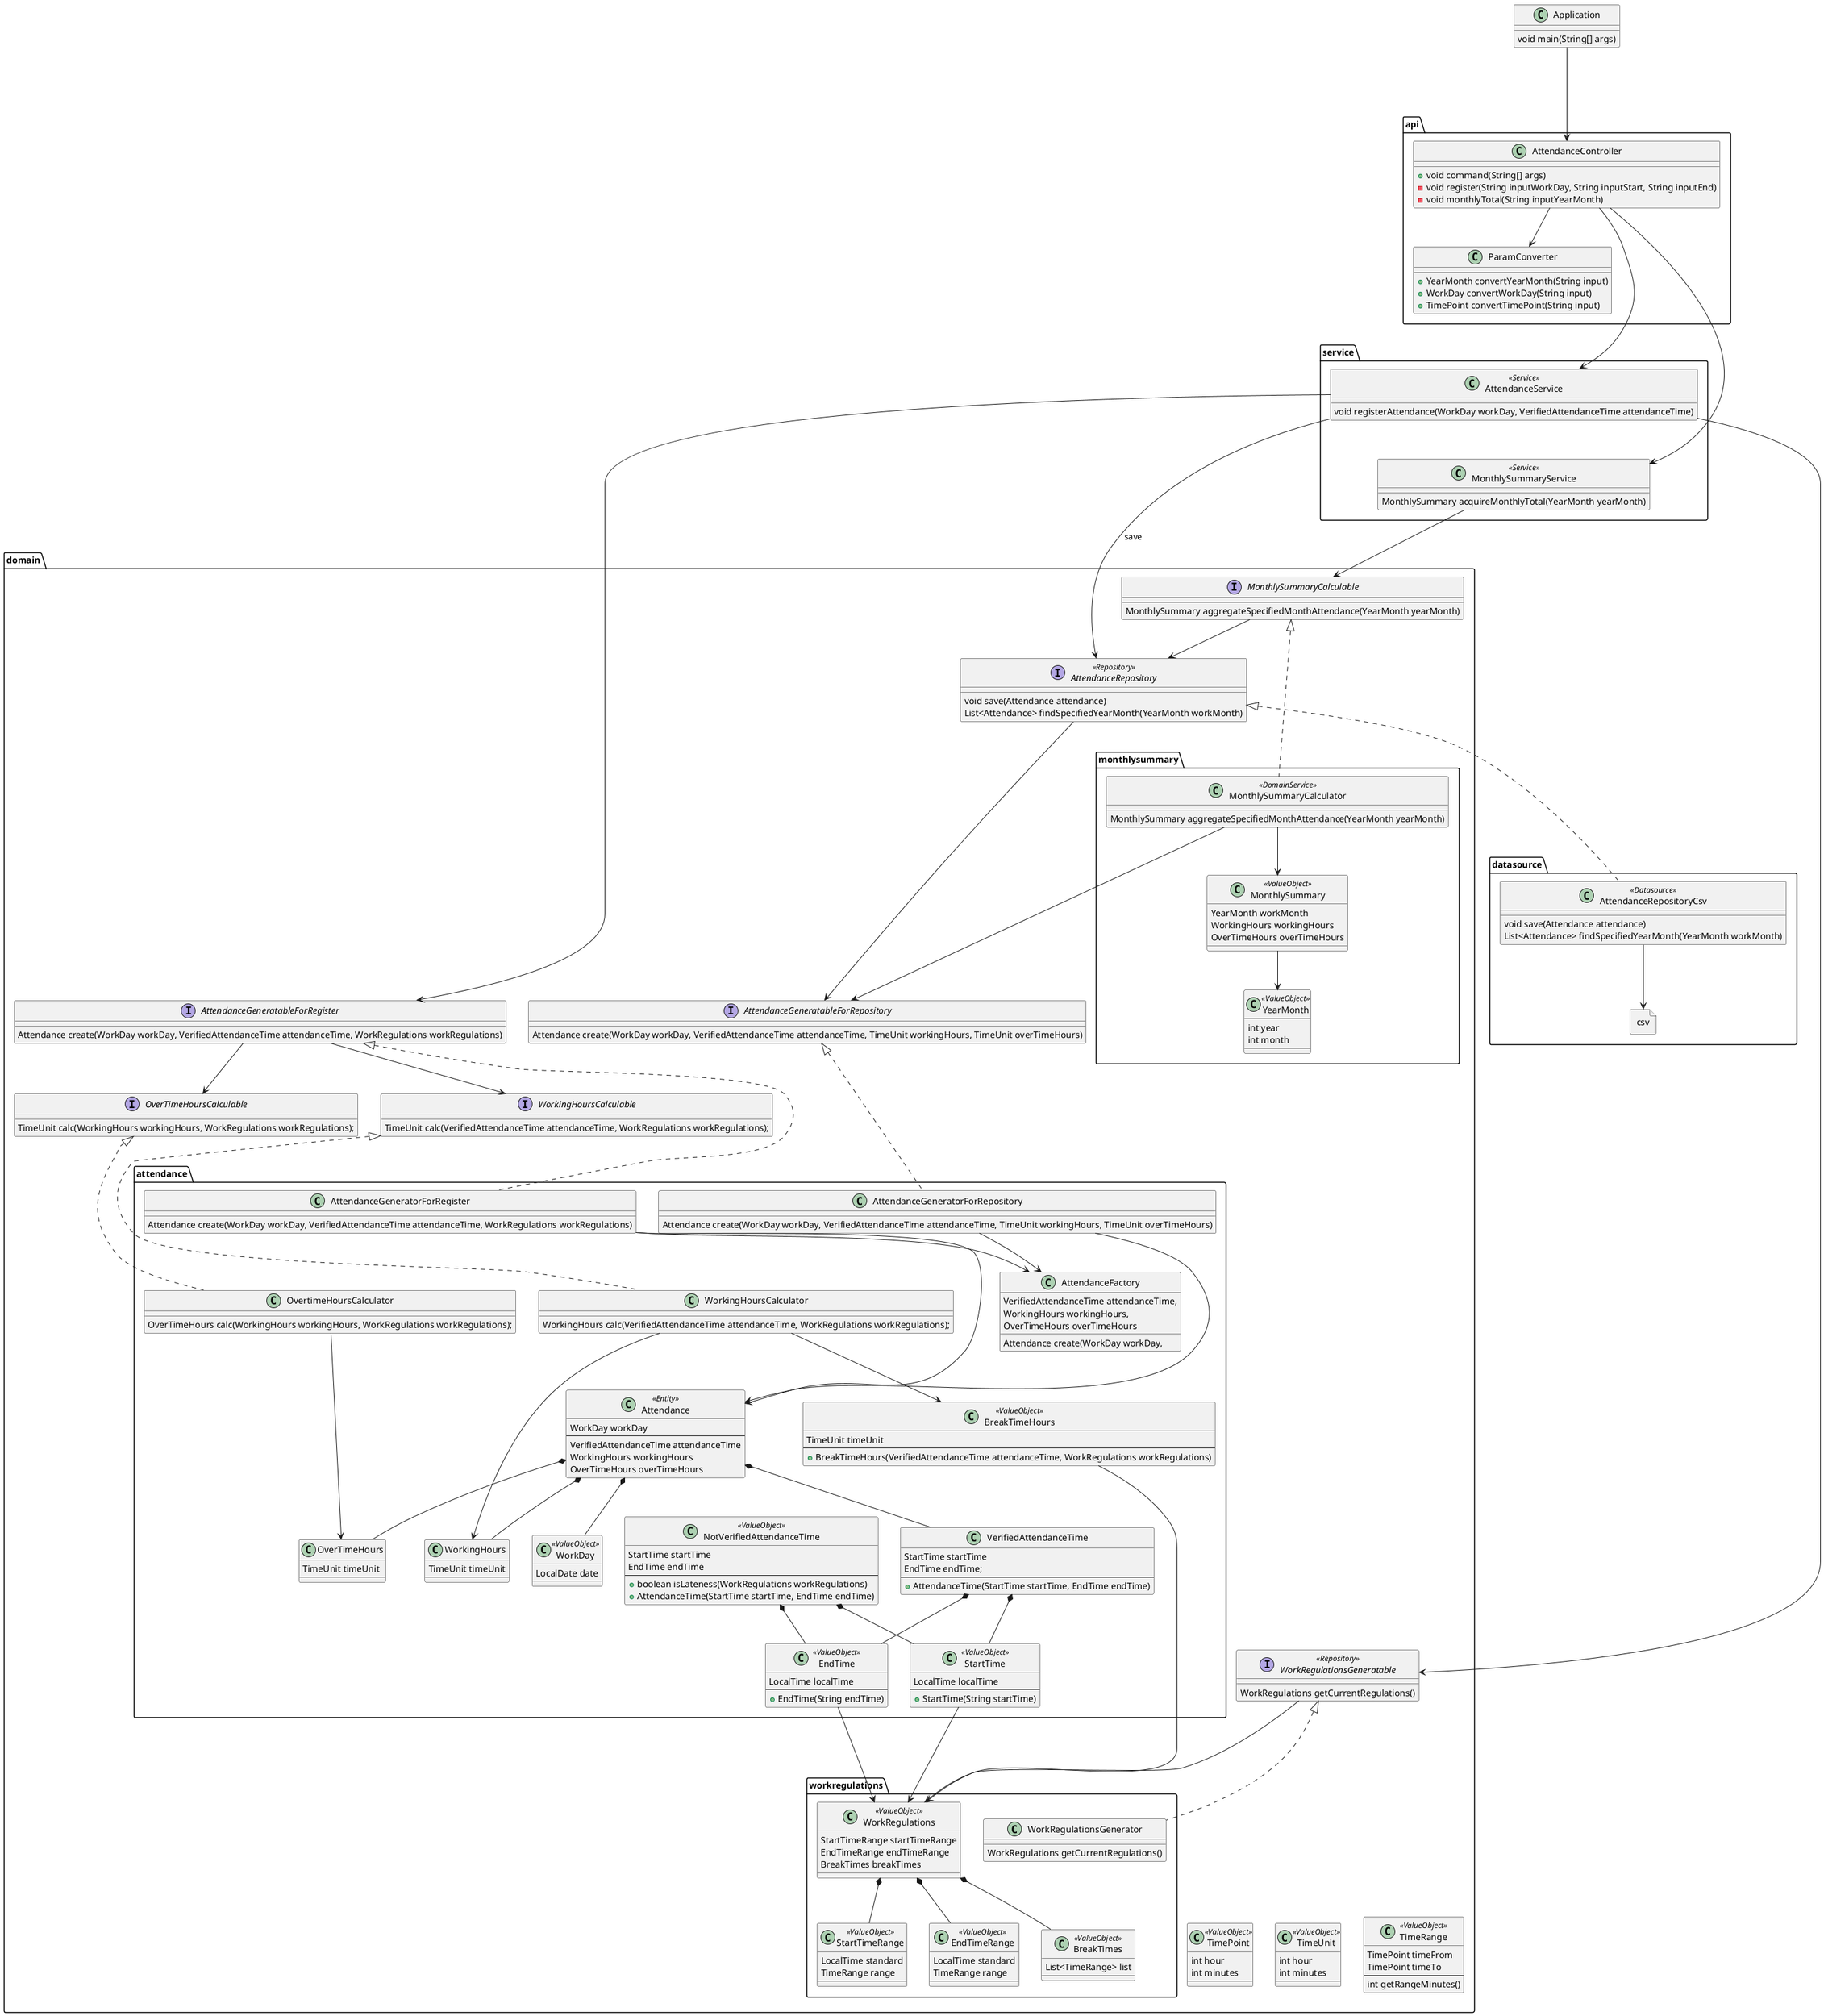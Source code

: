 @startuml

class Application {
    void main(String[] args)
}

package api {
    'パラメータのValidation
    'ServiceにわたすEntity, ValueObjectの生成
    class AttendanceController {
        + void command(String[] args)
        - void register(String inputWorkDay, String inputStart, String inputEnd)
        - void monthlyTotal(String inputYearMonth)
    }

    class ParamConverter {
        + YearMonth convertYearMonth(String input)
        + WorkDay convertWorkDay(String input)
        + TimePoint convertTimePoint(String input)
    }
}

package service {
    class AttendanceService <<Service>> {
        '遅刻の場合はNG → 勤務時間の算出 → 登録
        void registerAttendance(WorkDay workDay, VerifiedAttendanceTime attendanceTime)
    }

    class MonthlySummaryService <<Service>> {
        '当月分のAttendance取得 → 集計処理呼び出し
        MonthlySummary acquireMonthlyTotal(YearMonth yearMonth)
    }
}

package datasource {
    class AttendanceRepositoryCsv <<Datasource>> {
        void save(Attendance attendance)
        List<Attendance> findSpecifiedYearMonth(YearMonth workMonth)
    }

    file csv {
    }
}

package domain {

    package attendance {
        class AttendanceFactory {
            Attendance create(WorkDay workDay,
                              VerifiedAttendanceTime attendanceTime,
                              WorkingHours workingHours,
                              OverTimeHours overTimeHours
        }

        class AttendanceGeneratorForRegister {
            Attendance create(WorkDay workDay, VerifiedAttendanceTime attendanceTime, WorkRegulations workRegulations)
        }

        class AttendanceGeneratorForRepository {
            Attendance create(WorkDay workDay, VerifiedAttendanceTime attendanceTime, TimeUnit workingHours, TimeUnit overTimeHours)
        }

        class Attendance <<Entity>>{
            WorkDay workDay
            --
            VerifiedAttendanceTime attendanceTime
            WorkingHours workingHours
            OverTimeHours overTimeHours
        }

        class WorkDay <<ValueObject>> {
            LocalDate date
        }

        class VerifiedAttendanceTime {
            StartTime startTime
            EndTime endTime;
            --
            + AttendanceTime(StartTime startTime, EndTime endTime)
        }

        class NotVerifiedAttendanceTime <<ValueObject>> {
            StartTime startTime
            EndTime endTime
            --
            + boolean isLateness(WorkRegulations workRegulations)
            + AttendanceTime(StartTime startTime, EndTime endTime)
        }

        class StartTime <<ValueObject>> {
            LocalTime localTime
            --
            + StartTime(String startTime)
        }

        class EndTime <<ValueObject>> {
            LocalTime localTime
            --
            + EndTime(String endTime)
        }

        class BreakTimeHours <<ValueObject>> {
            TimeUnit timeUnit
            --
            + BreakTimeHours(VerifiedAttendanceTime attendanceTime, WorkRegulations workRegulations)
        }

        class WorkingHours {
            TimeUnit timeUnit
        }

        class WorkingHoursCalculator {
            WorkingHours calc(VerifiedAttendanceTime attendanceTime, WorkRegulations workRegulations);
        }

        class OverTimeHours {
            TimeUnit timeUnit
        }

        class OvertimeHoursCalculator {
            OverTimeHours calc(WorkingHours workingHours, WorkRegulations workRegulations);
        }
    }

    package workregulations {

        class WorkRegulationsGenerator {
            WorkRegulations getCurrentRegulations()
        }

        class WorkRegulations <<ValueObject>> {
            StartTimeRange startTimeRange
            EndTimeRange endTimeRange
            BreakTimes breakTimes
        }

        class StartTimeRange <<ValueObject>> {
            LocalTime standard
            TimeRange range
        }

        class EndTimeRange <<ValueObject>> {
            LocalTime standard
            TimeRange range
        }

        class BreakTimes <<ValueObject>> {
            List<TimeRange> list
        }
    }

    package monthlysummary {
        class MonthlySummaryCalculator <<DomainService>> {
            MonthlySummary aggregateSpecifiedMonthAttendance(YearMonth yearMonth)
        }

        class MonthlySummary <<ValueObject>> {
            YearMonth workMonth
            WorkingHours workingHours
            OverTimeHours overTimeHours
        }

        class YearMonth <<ValueObject>> {
            int year
            int month
        }
    }

    class TimePoint <<ValueObject>> {
        int hour
        int minutes
    }

    class TimeUnit <<ValueObject>> {
        int hour
        int minutes
    }

    class TimeRange <<ValueObject>> {
        TimePoint timeFrom
        TimePoint timeTo
        --
        int getRangeMinutes()
    }

    interface AttendanceGeneratableForRegister {
        Attendance create(WorkDay workDay, VerifiedAttendanceTime attendanceTime, WorkRegulations workRegulations)
    }

    interface AttendanceGeneratableForRepository {
        Attendance create(WorkDay workDay, VerifiedAttendanceTime attendanceTime, TimeUnit workingHours, TimeUnit overTimeHours)
    }

    interface WorkRegulationsGeneratable <<Repository>> {
        WorkRegulations getCurrentRegulations()
    }

    interface WorkingHoursCalculable {
        TimeUnit calc(VerifiedAttendanceTime attendanceTime, WorkRegulations workRegulations);
    }

    interface OverTimeHoursCalculable {
        TimeUnit calc(WorkingHours workingHours, WorkRegulations workRegulations);
    }

    interface MonthlySummaryCalculable {
        MonthlySummary aggregateSpecifiedMonthAttendance(YearMonth yearMonth)
    }

    interface AttendanceRepository <<Repository>> {
        void save(Attendance attendance)
        List<Attendance> findSpecifiedYearMonth(YearMonth workMonth)
    }
}


'***** 相関関係 *****
'API
Application ---> AttendanceController
AttendanceController --> ParamConverter
AttendanceController ---> AttendanceService
AttendanceController ---> MonthlySummaryService

'Service
AttendanceService -[hidden]- MonthlySummaryService
AttendanceService ---> AttendanceGeneratableForRegister
AttendanceService ---> WorkRegulationsGeneratable
AttendanceService --> AttendanceRepository : save

MonthlySummaryService --> MonthlySummaryCalculable

'Domain-Factory/Calcultor
AttendanceGeneratableForRegister--> WorkingHoursCalculable
AttendanceGeneratableForRegister--> OverTimeHoursCalculable

WorkingHoursCalculator --> BreakTimeHours

AttendanceGeneratorForRepository --> AttendanceFactory
AttendanceGeneratorForRegister --> AttendanceFactory

MonthlySummaryCalculable --> AttendanceRepository
MonthlySummaryCalculator --> MonthlySummary
MonthlySummaryCalculator ---> AttendanceGeneratableForRepository

WorkingHoursCalculator ---> WorkingHours
OvertimeHoursCalculator ---> OverTimeHours

'Repository
AttendanceRepository ---> AttendanceGeneratableForRepository
AttendanceGeneratorForRegister ---> Attendance
AttendanceGeneratorForRepository ---> Attendance
WorkRegulationsGeneratable ---> WorkRegulations
AttendanceRepositoryCsv --> csv

BreakTimeHours ---> WorkRegulations
StartTime ---> WorkRegulations
EndTime ---> WorkRegulations

'実装
AttendanceRepository <|... AttendanceRepositoryCsv
WorkRegulationsGeneratable <|... WorkRegulationsGenerator
AttendanceGeneratableForRepository <|... AttendanceGeneratorForRepository
AttendanceGeneratableForRegister <|... AttendanceGeneratorForRegister
WorkingHoursCalculable <|... WorkingHoursCalculator
OverTimeHoursCalculable <|... OvertimeHoursCalculator
MonthlySummaryCalculable <|... MonthlySummaryCalculator

'集約
Attendance *-- VerifiedAttendanceTime
VerifiedAttendanceTime *-- StartTime
VerifiedAttendanceTime *-- EndTime
Attendance *-- WorkDay
Attendance *-- WorkingHours
Attendance *-- OverTimeHours
NotVerifiedAttendanceTime *-- StartTime
NotVerifiedAttendanceTime *-- EndTime

WorkRegulations *-- BreakTimes
WorkRegulations *-- StartTimeRange
WorkRegulations *-- EndTimeRange

MonthlySummary --> YearMonth

WorkRegulations -[hidden]- TimeUnit
WorkRegulations -[hidden]- TimeRange
WorkRegulations -[hidden]- TimePoint

@enduml
